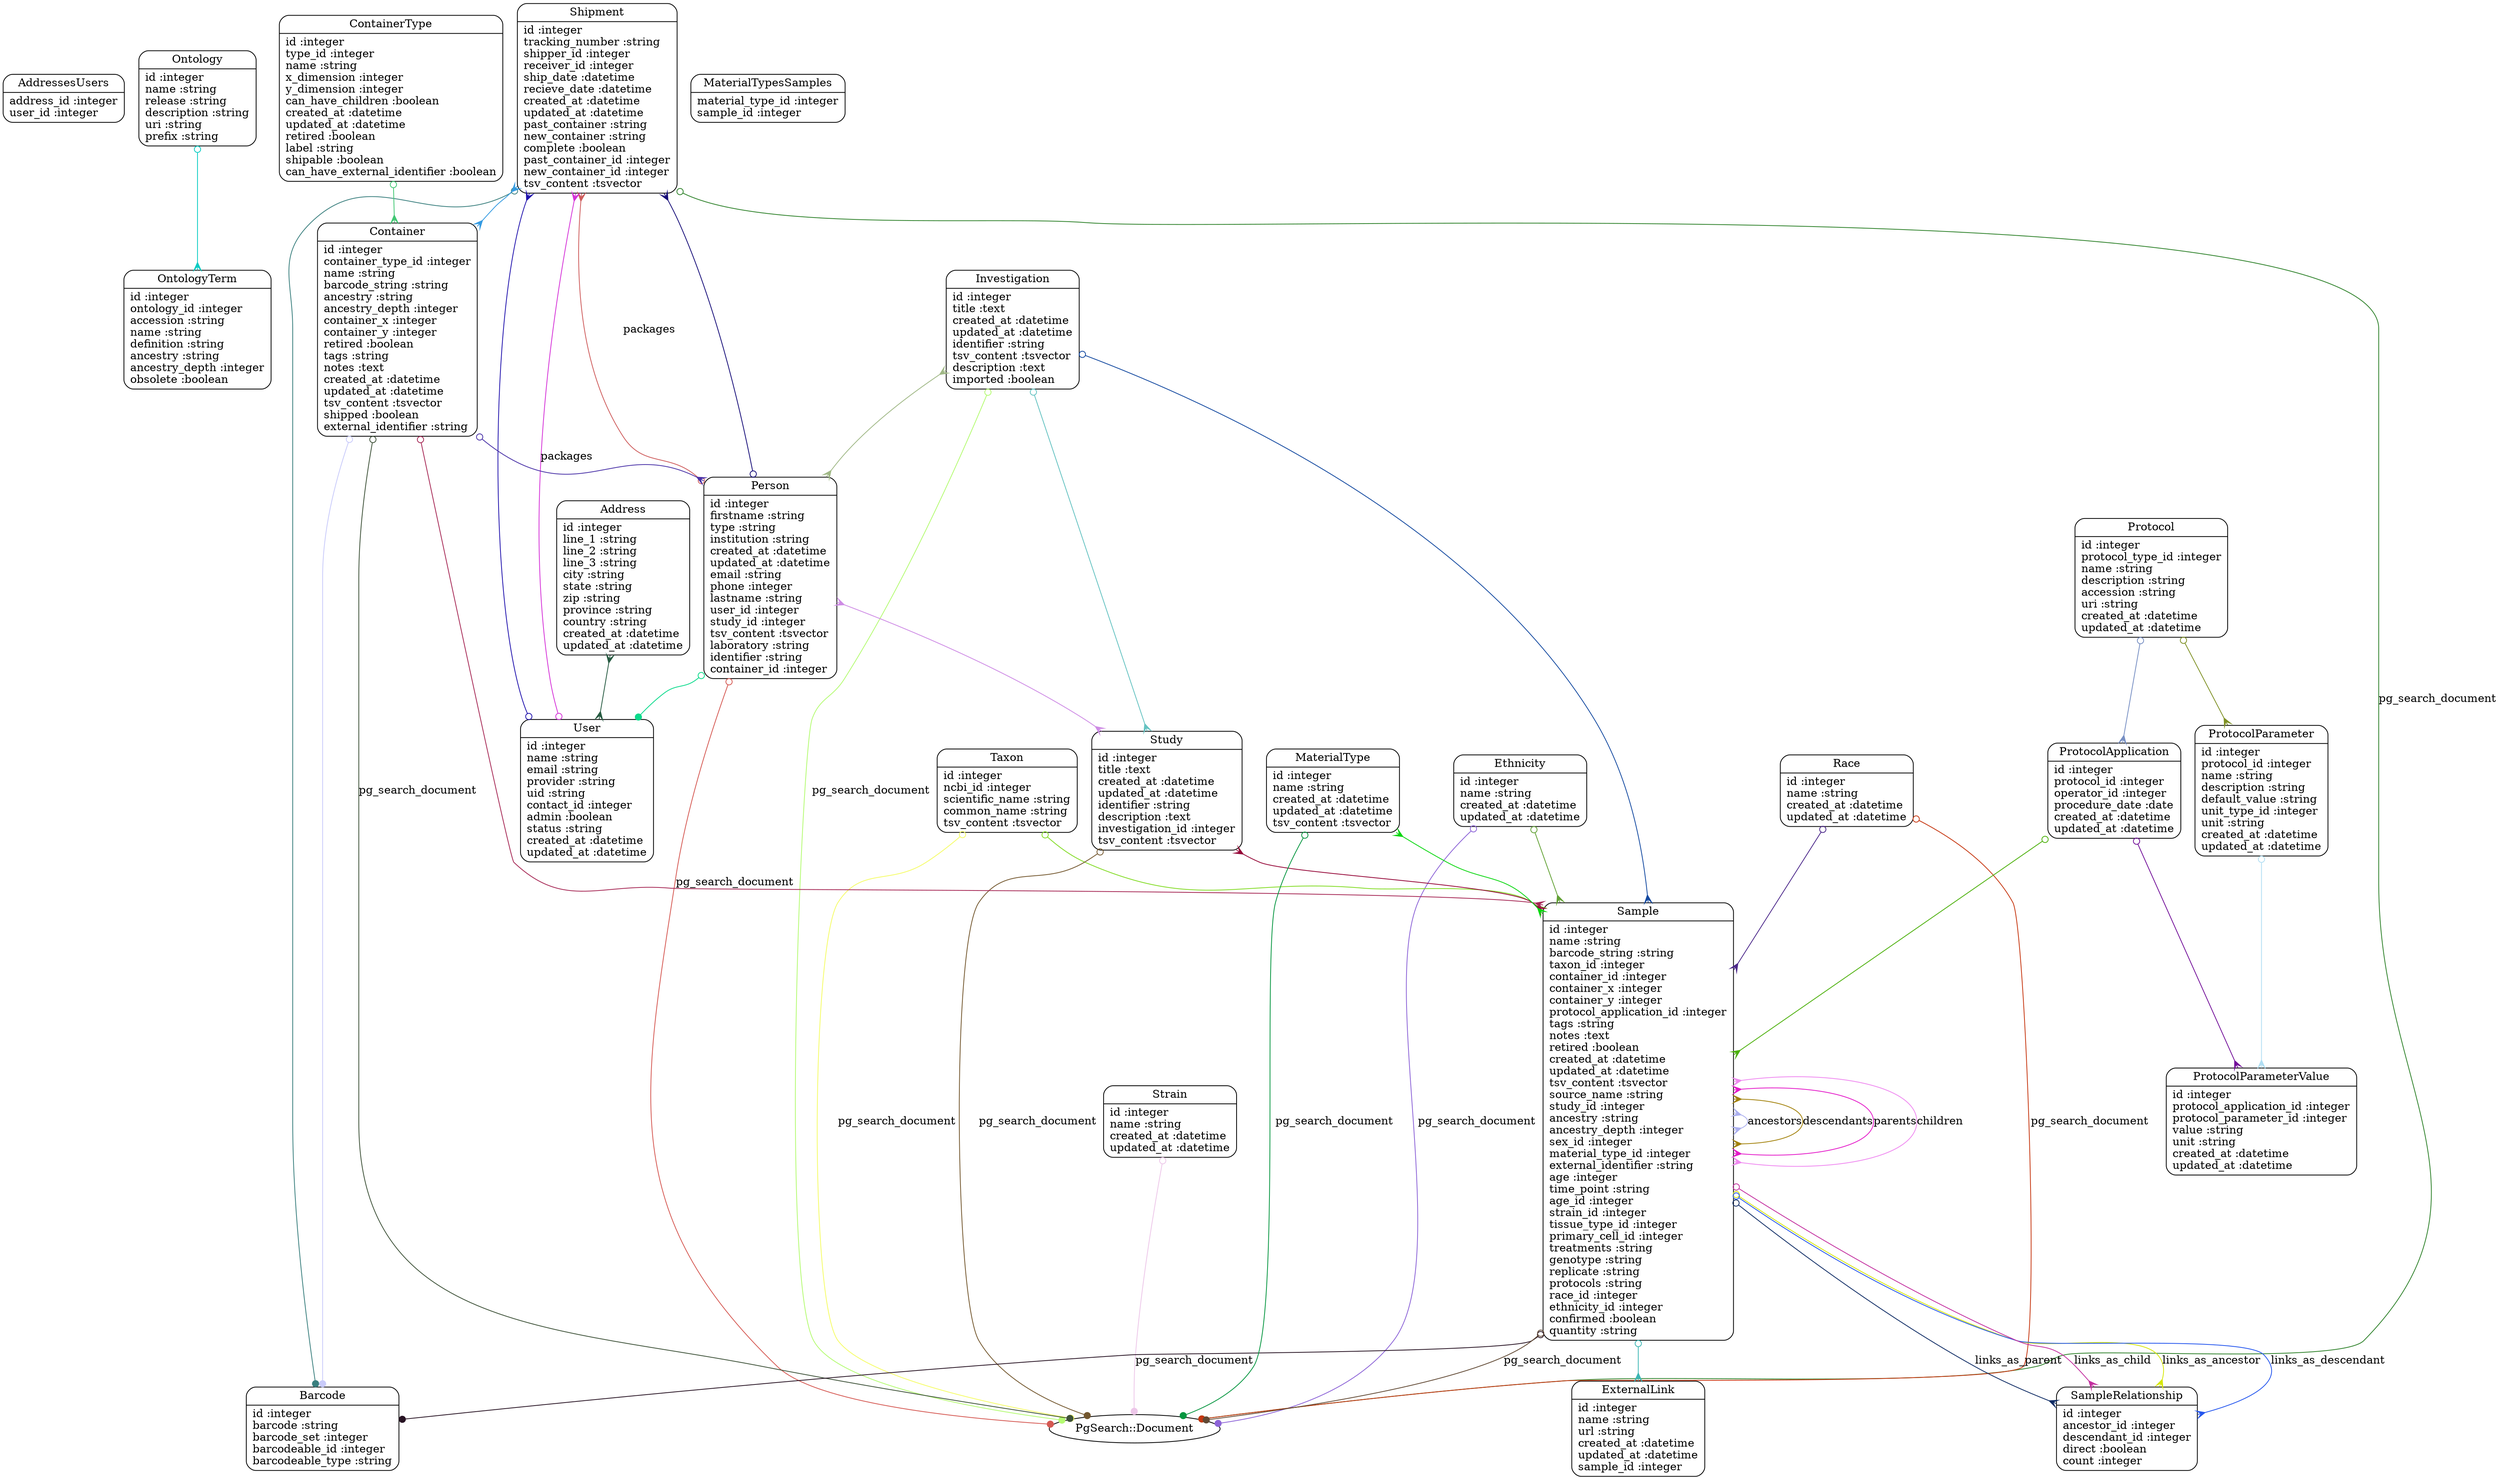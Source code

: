 digraph models_diagram {
	graph[overlap=false, splines=true]
	"AddressesUsers" [shape=Mrecord, label="{AddressesUsers|address_id :integer\luser_id :integer\l}"]
	"Ontology" [shape=Mrecord, label="{Ontology|id :integer\lname :string\lrelease :string\ldescription :string\luri :string\lprefix :string\l}"]
	"Barcode" [shape=Mrecord, label="{Barcode|id :integer\lbarcode :string\lbarcode_set :integer\lbarcodeable_id :integer\lbarcodeable_type :string\l}"]
	"Ethnicity" [shape=Mrecord, label="{Ethnicity|id :integer\lname :string\lcreated_at :datetime\lupdated_at :datetime\l}"]
	"Protocol" [shape=Mrecord, label="{Protocol|id :integer\lprotocol_type_id :integer\lname :string\ldescription :string\laccession :string\luri :string\lcreated_at :datetime\lupdated_at :datetime\l}"]
	"ExternalLink" [shape=Mrecord, label="{ExternalLink|id :integer\lname :string\lurl :string\lcreated_at :datetime\lupdated_at :datetime\lsample_id :integer\l}"]
	"OntologyTerm" [shape=Mrecord, label="{OntologyTerm|id :integer\lontology_id :integer\laccession :string\lname :string\ldefinition :string\lancestry :string\lancestry_depth :integer\lobsolete :boolean\l}"]
	"Shipment" [shape=Mrecord, label="{Shipment|id :integer\ltracking_number :string\lshipper_id :integer\lreceiver_id :integer\lship_date :datetime\lrecieve_date :datetime\lcreated_at :datetime\lupdated_at :datetime\lpast_container :string\lnew_container :string\lcomplete :boolean\lpast_container_id :integer\lnew_container_id :integer\ltsv_content :tsvector\l}"]
	"Investigation" [shape=Mrecord, label="{Investigation|id :integer\ltitle :text\lcreated_at :datetime\lupdated_at :datetime\lidentifier :string\ltsv_content :tsvector\ldescription :text\limported :boolean\l}"]
	"Race" [shape=Mrecord, label="{Race|id :integer\lname :string\lcreated_at :datetime\lupdated_at :datetime\l}"]
	"Person" [shape=Mrecord, label="{Person|id :integer\lfirstname :string\ltype :string\linstitution :string\lcreated_at :datetime\lupdated_at :datetime\lemail :string\lphone :integer\llastname :string\luser_id :integer\lstudy_id :integer\ltsv_content :tsvector\llaboratory :string\lidentifier :string\lcontainer_id :integer\l}"]
	"Address" [shape=Mrecord, label="{Address|id :integer\lline_1 :string\lline_2 :string\lline_3 :string\lcity :string\lstate :string\lzip :string\lprovince :string\lcountry :string\lcreated_at :datetime\lupdated_at :datetime\l}"]
	"User" [shape=Mrecord, label="{User|id :integer\lname :string\lemail :string\lprovider :string\luid :string\lcontact_id :integer\ladmin :boolean\lstatus :string\lcreated_at :datetime\lupdated_at :datetime\l}"]
	"Strain" [shape=Mrecord, label="{Strain|id :integer\lname :string\lcreated_at :datetime\lupdated_at :datetime\l}"]
	"ProtocolApplication" [shape=Mrecord, label="{ProtocolApplication|id :integer\lprotocol_id :integer\loperator_id :integer\lprocedure_date :date\lcreated_at :datetime\lupdated_at :datetime\l}"]
	"ContainerType" [shape=Mrecord, label="{ContainerType|id :integer\ltype_id :integer\lname :string\lx_dimension :integer\ly_dimension :integer\lcan_have_children :boolean\lcreated_at :datetime\lupdated_at :datetime\lretired :boolean\llabel :string\lshipable :boolean\lcan_have_external_identifier :boolean\l}"]
	"Taxon" [shape=Mrecord, label="{Taxon|id :integer\lncbi_id :integer\lscientific_name :string\lcommon_name :string\ltsv_content :tsvector\l}"]
	"Study" [shape=Mrecord, label="{Study|id :integer\ltitle :text\lcreated_at :datetime\lupdated_at :datetime\lidentifier :string\ldescription :text\linvestigation_id :integer\ltsv_content :tsvector\l}"]
	"Container" [shape=Mrecord, label="{Container|id :integer\lcontainer_type_id :integer\lname :string\lbarcode_string :string\lancestry :string\lancestry_depth :integer\lcontainer_x :integer\lcontainer_y :integer\lretired :boolean\ltags :string\lnotes :text\lcreated_at :datetime\lupdated_at :datetime\ltsv_content :tsvector\lshipped :boolean\lexternal_identifier :string\l}"]
	"MaterialTypesSamples" [shape=Mrecord, label="{MaterialTypesSamples|material_type_id :integer\lsample_id :integer\l}"]
	"SampleRelationship" [shape=Mrecord, label="{SampleRelationship|id :integer\lancestor_id :integer\ldescendant_id :integer\ldirect :boolean\lcount :integer\l}"]
	"ProtocolParameter" [shape=Mrecord, label="{ProtocolParameter|id :integer\lprotocol_id :integer\lname :string\ldescription :string\ldefault_value :string\lunit_type_id :integer\lunit :string\lcreated_at :datetime\lupdated_at :datetime\l}"]
	"Sample" [shape=Mrecord, label="{Sample|id :integer\lname :string\lbarcode_string :string\ltaxon_id :integer\lcontainer_id :integer\lcontainer_x :integer\lcontainer_y :integer\lprotocol_application_id :integer\ltags :string\lnotes :text\lretired :boolean\lcreated_at :datetime\lupdated_at :datetime\ltsv_content :tsvector\lsource_name :string\lstudy_id :integer\lancestry :string\lancestry_depth :integer\lsex_id :integer\lmaterial_type_id :integer\lexternal_identifier :string\lage :integer\ltime_point :string\lage_id :integer\lstrain_id :integer\ltissue_type_id :integer\lprimary_cell_id :integer\ltreatments :string\lgenotype :string\lreplicate :string\lprotocols :string\lrace_id :integer\lethnicity_id :integer\lconfirmed :boolean\lquantity :string\l}"]
	"MaterialType" [shape=Mrecord, label="{MaterialType|id :integer\lname :string\lcreated_at :datetime\lupdated_at :datetime\ltsv_content :tsvector\l}"]
	"ProtocolParameterValue" [shape=Mrecord, label="{ProtocolParameterValue|id :integer\lprotocol_application_id :integer\lprotocol_parameter_id :integer\lvalue :string\lunit :string\lcreated_at :datetime\lupdated_at :datetime\l}"]
	"Ontology" -> "OntologyTerm" [arrowtail=odot, arrowhead=crow, dir=both color="#0ACCC3"]
	"Ethnicity" -> "Sample" [arrowtail=odot, arrowhead=crow, dir=both color="#62A135"]
	"Ethnicity" -> "PgSearch::Document" [label="pg_search_document", arrowtail=odot, arrowhead=dot, dir=both color="#8C63D7"]
	"Protocol" -> "ProtocolApplication" [arrowtail=odot, arrowhead=crow, dir=both color="#778FC3"]
	"Protocol" -> "ProtocolParameter" [arrowtail=odot, arrowhead=crow, dir=both color="#7E9024"]
	"Shipment" -> "Container" [arrowtail=crow, arrowhead=crow, dir=both color="#359BE2"]
	"Shipment" -> "Barcode" [arrowtail=odot, arrowhead=dot, dir=both color="#3A7F7E"]
	"Shipment" -> "PgSearch::Document" [label="pg_search_document", arrowtail=odot, arrowhead=dot, dir=both color="#2F822B"]
	"Investigation" -> "Study" [arrowtail=odot, arrowhead=crow, dir=both color="#64C2C1"]
	"Investigation" -> "Sample" [arrowtail=odot, arrowhead=crow, dir=both color="#1349A0"]
	"Investigation" -> "Person" [arrowtail=crow, arrowhead=crow, dir=both color="#A0B886"]
	"Investigation" -> "PgSearch::Document" [label="pg_search_document", arrowtail=odot, arrowhead=dot, dir=both color="#B4FB72"]
	"Race" -> "Sample" [arrowtail=odot, arrowhead=crow, dir=both color="#4B278A"]
	"Race" -> "PgSearch::Document" [label="pg_search_document", arrowtail=odot, arrowhead=dot, dir=both color="#C63711"]
	"Person" -> "Study" [arrowtail=crow, arrowhead=crow, dir=both color="#CE8BE5"]
	"Person" -> "User" [arrowtail=odot, arrowhead=dot, dir=both color="#0ADA8B"]
	"Person" -> "Shipment" [arrowtail=odot, arrowhead=crow, dir=both color="#150C78"]
	"Person" -> "Shipment" [label="packages", arrowtail=odot, arrowhead=crow, dir=both color="#CE5C5C"]
	"Person" -> "PgSearch::Document" [label="pg_search_document", arrowtail=odot, arrowhead=dot, dir=both color="#D55953"]
	"Address" -> "User" [arrowtail=crow, arrowhead=crow, dir=both color="#265A41"]
	"User" -> "Shipment" [arrowtail=odot, arrowhead=crow, dir=both color="#2012AD"]
	"User" -> "Shipment" [label="packages", arrowtail=odot, arrowhead=crow, dir=both color="#D532D8"]
	"Strain" -> "PgSearch::Document" [label="pg_search_document", arrowtail=odot, arrowhead=dot, dir=both color="#EDC7E9"]
	"ProtocolApplication" -> "Sample" [arrowtail=odot, arrowhead=crow, dir=both color="#4CB00B"]
	"ProtocolApplication" -> "ProtocolParameterValue" [arrowtail=odot, arrowhead=crow, dir=both color="#720F99"]
	"ContainerType" -> "Container" [arrowtail=odot, arrowhead=crow, dir=both color="#41C773"]
	"Taxon" -> "Sample" [arrowtail=odot, arrowhead=crow, dir=both color="#82DB24"]
	"Taxon" -> "PgSearch::Document" [label="pg_search_document", arrowtail=odot, arrowhead=dot, dir=both color="#F5FC67"]
	"Study" -> "Sample" [arrowtail=crow, arrowhead=crow, dir=both color="#950738"]
	"Study" -> "PgSearch::Document" [label="pg_search_document", arrowtail=odot, arrowhead=dot, dir=both color="#73572E"]
	"Container" -> "Sample" [arrowtail=odot, arrowhead=crow, dir=both color="#A62855"]
	"Container" -> "Barcode" [arrowtail=odot, arrowhead=dot, dir=both color="#C9CBFA"]
	"Container" -> "Person" [arrowtail=odot, arrowhead=crow, dir=both color="#4931A7"]
	"Container" -> "PgSearch::Document" [label="pg_search_document", arrowtail=odot, arrowhead=dot, dir=both color="#3E5239"]
	"ProtocolParameter" -> "ProtocolParameterValue" [arrowtail=odot, arrowhead=crow, dir=both color="#B1DEF3"]
	"Sample" -> "Barcode" [arrowtail=odot, arrowhead=dot, dir=both color="#271323"]
	"Sample" -> "ExternalLink" [arrowtail=odot, arrowhead=crow, dir=both color="#3CB6B4"]
	"Sample" -> "SampleRelationship" [label="links_as_ancestor", arrowtail=odot, arrowhead=crow, dir=both color="#D6E70A"]
	"Sample" -> "SampleRelationship" [label="links_as_descendant", arrowtail=odot, arrowhead=crow, dir=both color="#2456EE"]
	"Sample" -> "Sample" [label="ancestors", arrowtail=crow, arrowhead=crow, dir=both color="#ABAFEF"]
	"Sample" -> "Sample" [label="descendants", arrowtail=crow, arrowhead=crow, dir=both color="#A2810A"]
	"Sample" -> "SampleRelationship" [label="links_as_parent", arrowtail=odot, arrowhead=crow, dir=both color="#0F2C65"]
	"Sample" -> "SampleRelationship" [label="links_as_child", arrowtail=odot, arrowhead=crow, dir=both color="#C32F9F"]
	"Sample" -> "Sample" [label="parents", arrowtail=crow, arrowhead=crow, dir=both color="#E41AC9"]
	"Sample" -> "Sample" [label="children", arrowtail=crow, arrowhead=crow, dir=both color="#EF88F0"]
	"Sample" -> "PgSearch::Document" [label="pg_search_document", arrowtail=odot, arrowhead=dot, dir=both color="#614934"]
	"MaterialType" -> "Sample" [arrowtail=crow, arrowhead=crow, dir=both color="#09D710"]
	"MaterialType" -> "PgSearch::Document" [label="pg_search_document", arrowtail=odot, arrowhead=dot, dir=both color="#069640"]
}
